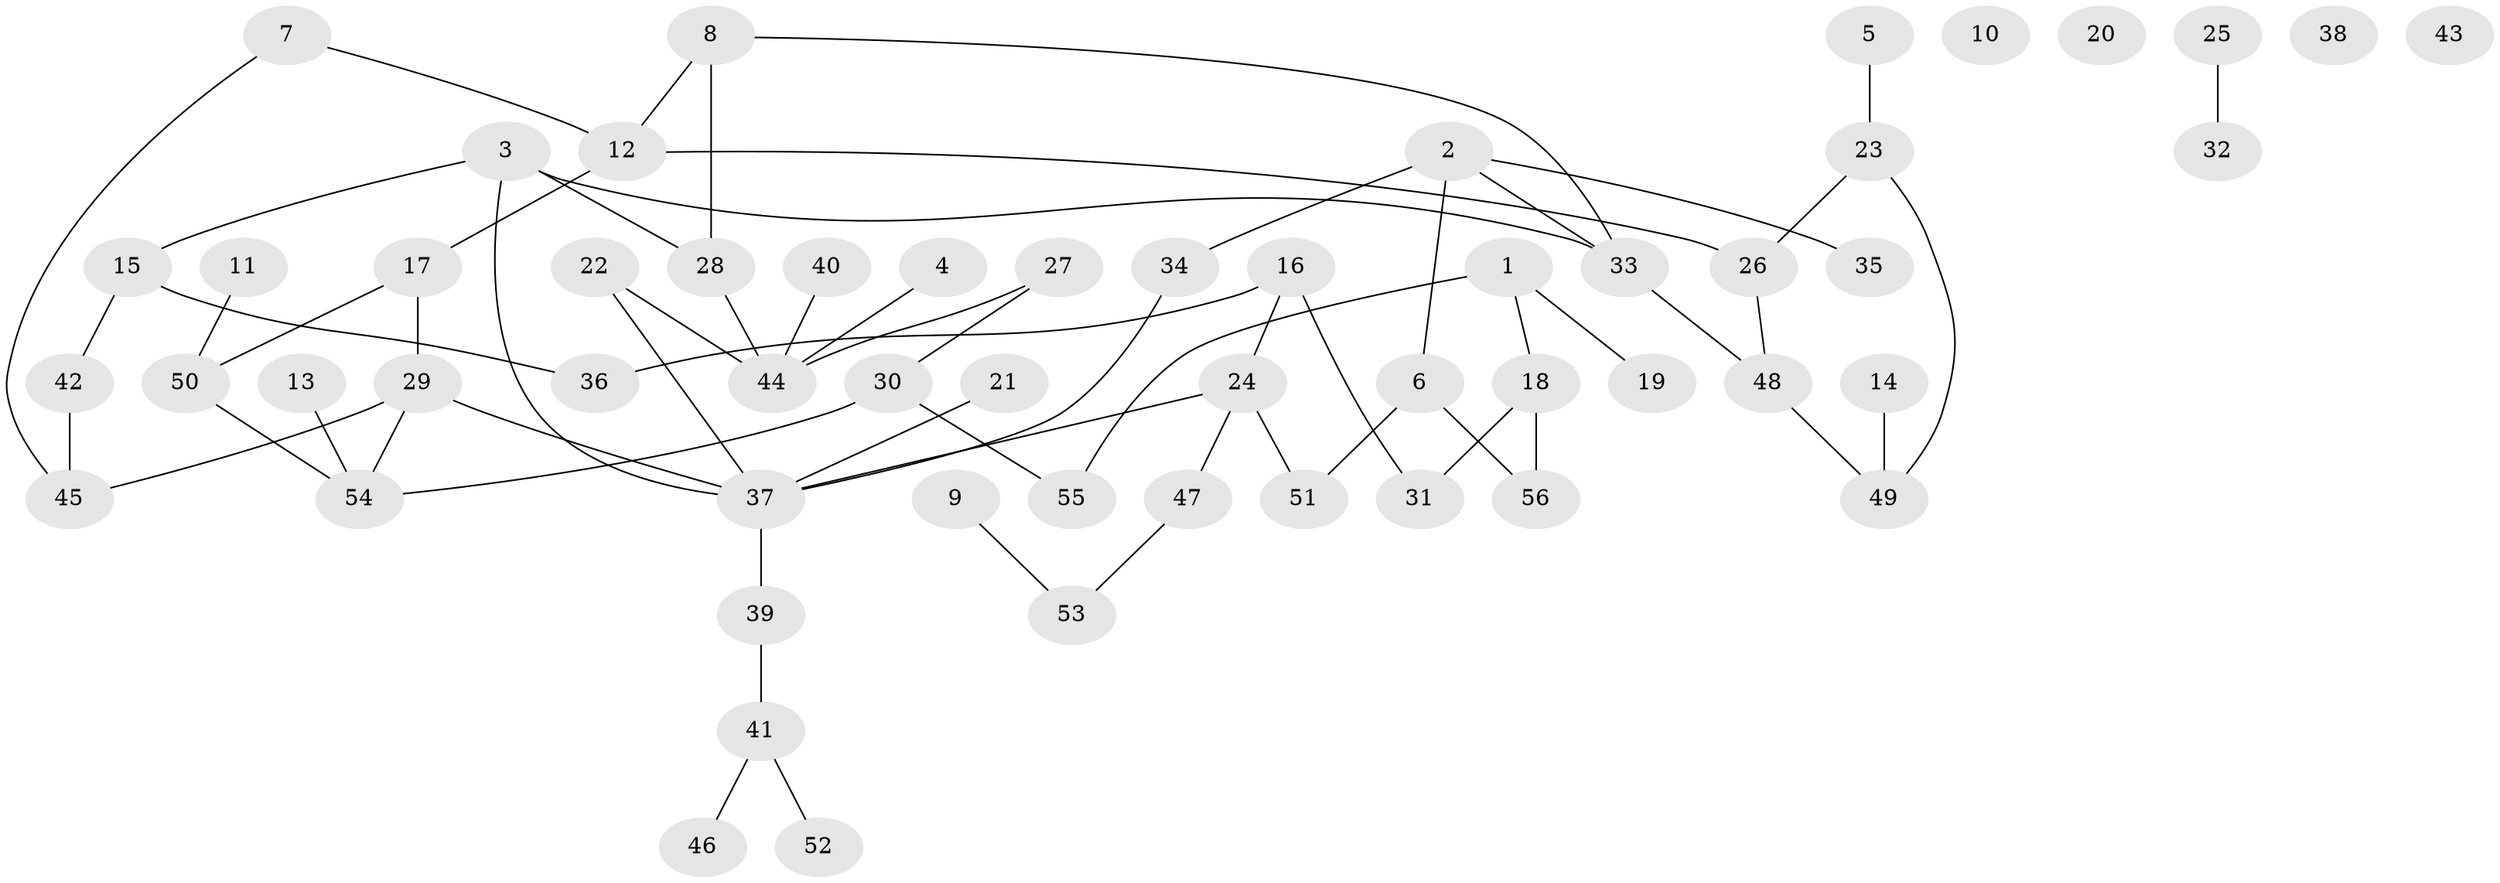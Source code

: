 // coarse degree distribution, {3: 0.12, 7: 0.08, 5: 0.08, 4: 0.08, 2: 0.16, 1: 0.24, 0: 0.2, 9: 0.04}
// Generated by graph-tools (version 1.1) at 2025/16/03/04/25 18:16:28]
// undirected, 56 vertices, 64 edges
graph export_dot {
graph [start="1"]
  node [color=gray90,style=filled];
  1;
  2;
  3;
  4;
  5;
  6;
  7;
  8;
  9;
  10;
  11;
  12;
  13;
  14;
  15;
  16;
  17;
  18;
  19;
  20;
  21;
  22;
  23;
  24;
  25;
  26;
  27;
  28;
  29;
  30;
  31;
  32;
  33;
  34;
  35;
  36;
  37;
  38;
  39;
  40;
  41;
  42;
  43;
  44;
  45;
  46;
  47;
  48;
  49;
  50;
  51;
  52;
  53;
  54;
  55;
  56;
  1 -- 18;
  1 -- 19;
  1 -- 55;
  2 -- 6;
  2 -- 33;
  2 -- 34;
  2 -- 35;
  3 -- 15;
  3 -- 28;
  3 -- 33;
  3 -- 37;
  4 -- 44;
  5 -- 23;
  6 -- 51;
  6 -- 56;
  7 -- 12;
  7 -- 45;
  8 -- 12;
  8 -- 28;
  8 -- 33;
  9 -- 53;
  11 -- 50;
  12 -- 17;
  12 -- 26;
  13 -- 54;
  14 -- 49;
  15 -- 36;
  15 -- 42;
  16 -- 24;
  16 -- 31;
  16 -- 36;
  17 -- 29;
  17 -- 50;
  18 -- 31;
  18 -- 56;
  21 -- 37;
  22 -- 37;
  22 -- 44;
  23 -- 26;
  23 -- 49;
  24 -- 37;
  24 -- 47;
  24 -- 51;
  25 -- 32;
  26 -- 48;
  27 -- 30;
  27 -- 44;
  28 -- 44;
  29 -- 37;
  29 -- 45;
  29 -- 54;
  30 -- 54;
  30 -- 55;
  33 -- 48;
  34 -- 37;
  37 -- 39;
  39 -- 41;
  40 -- 44;
  41 -- 46;
  41 -- 52;
  42 -- 45;
  47 -- 53;
  48 -- 49;
  50 -- 54;
}
